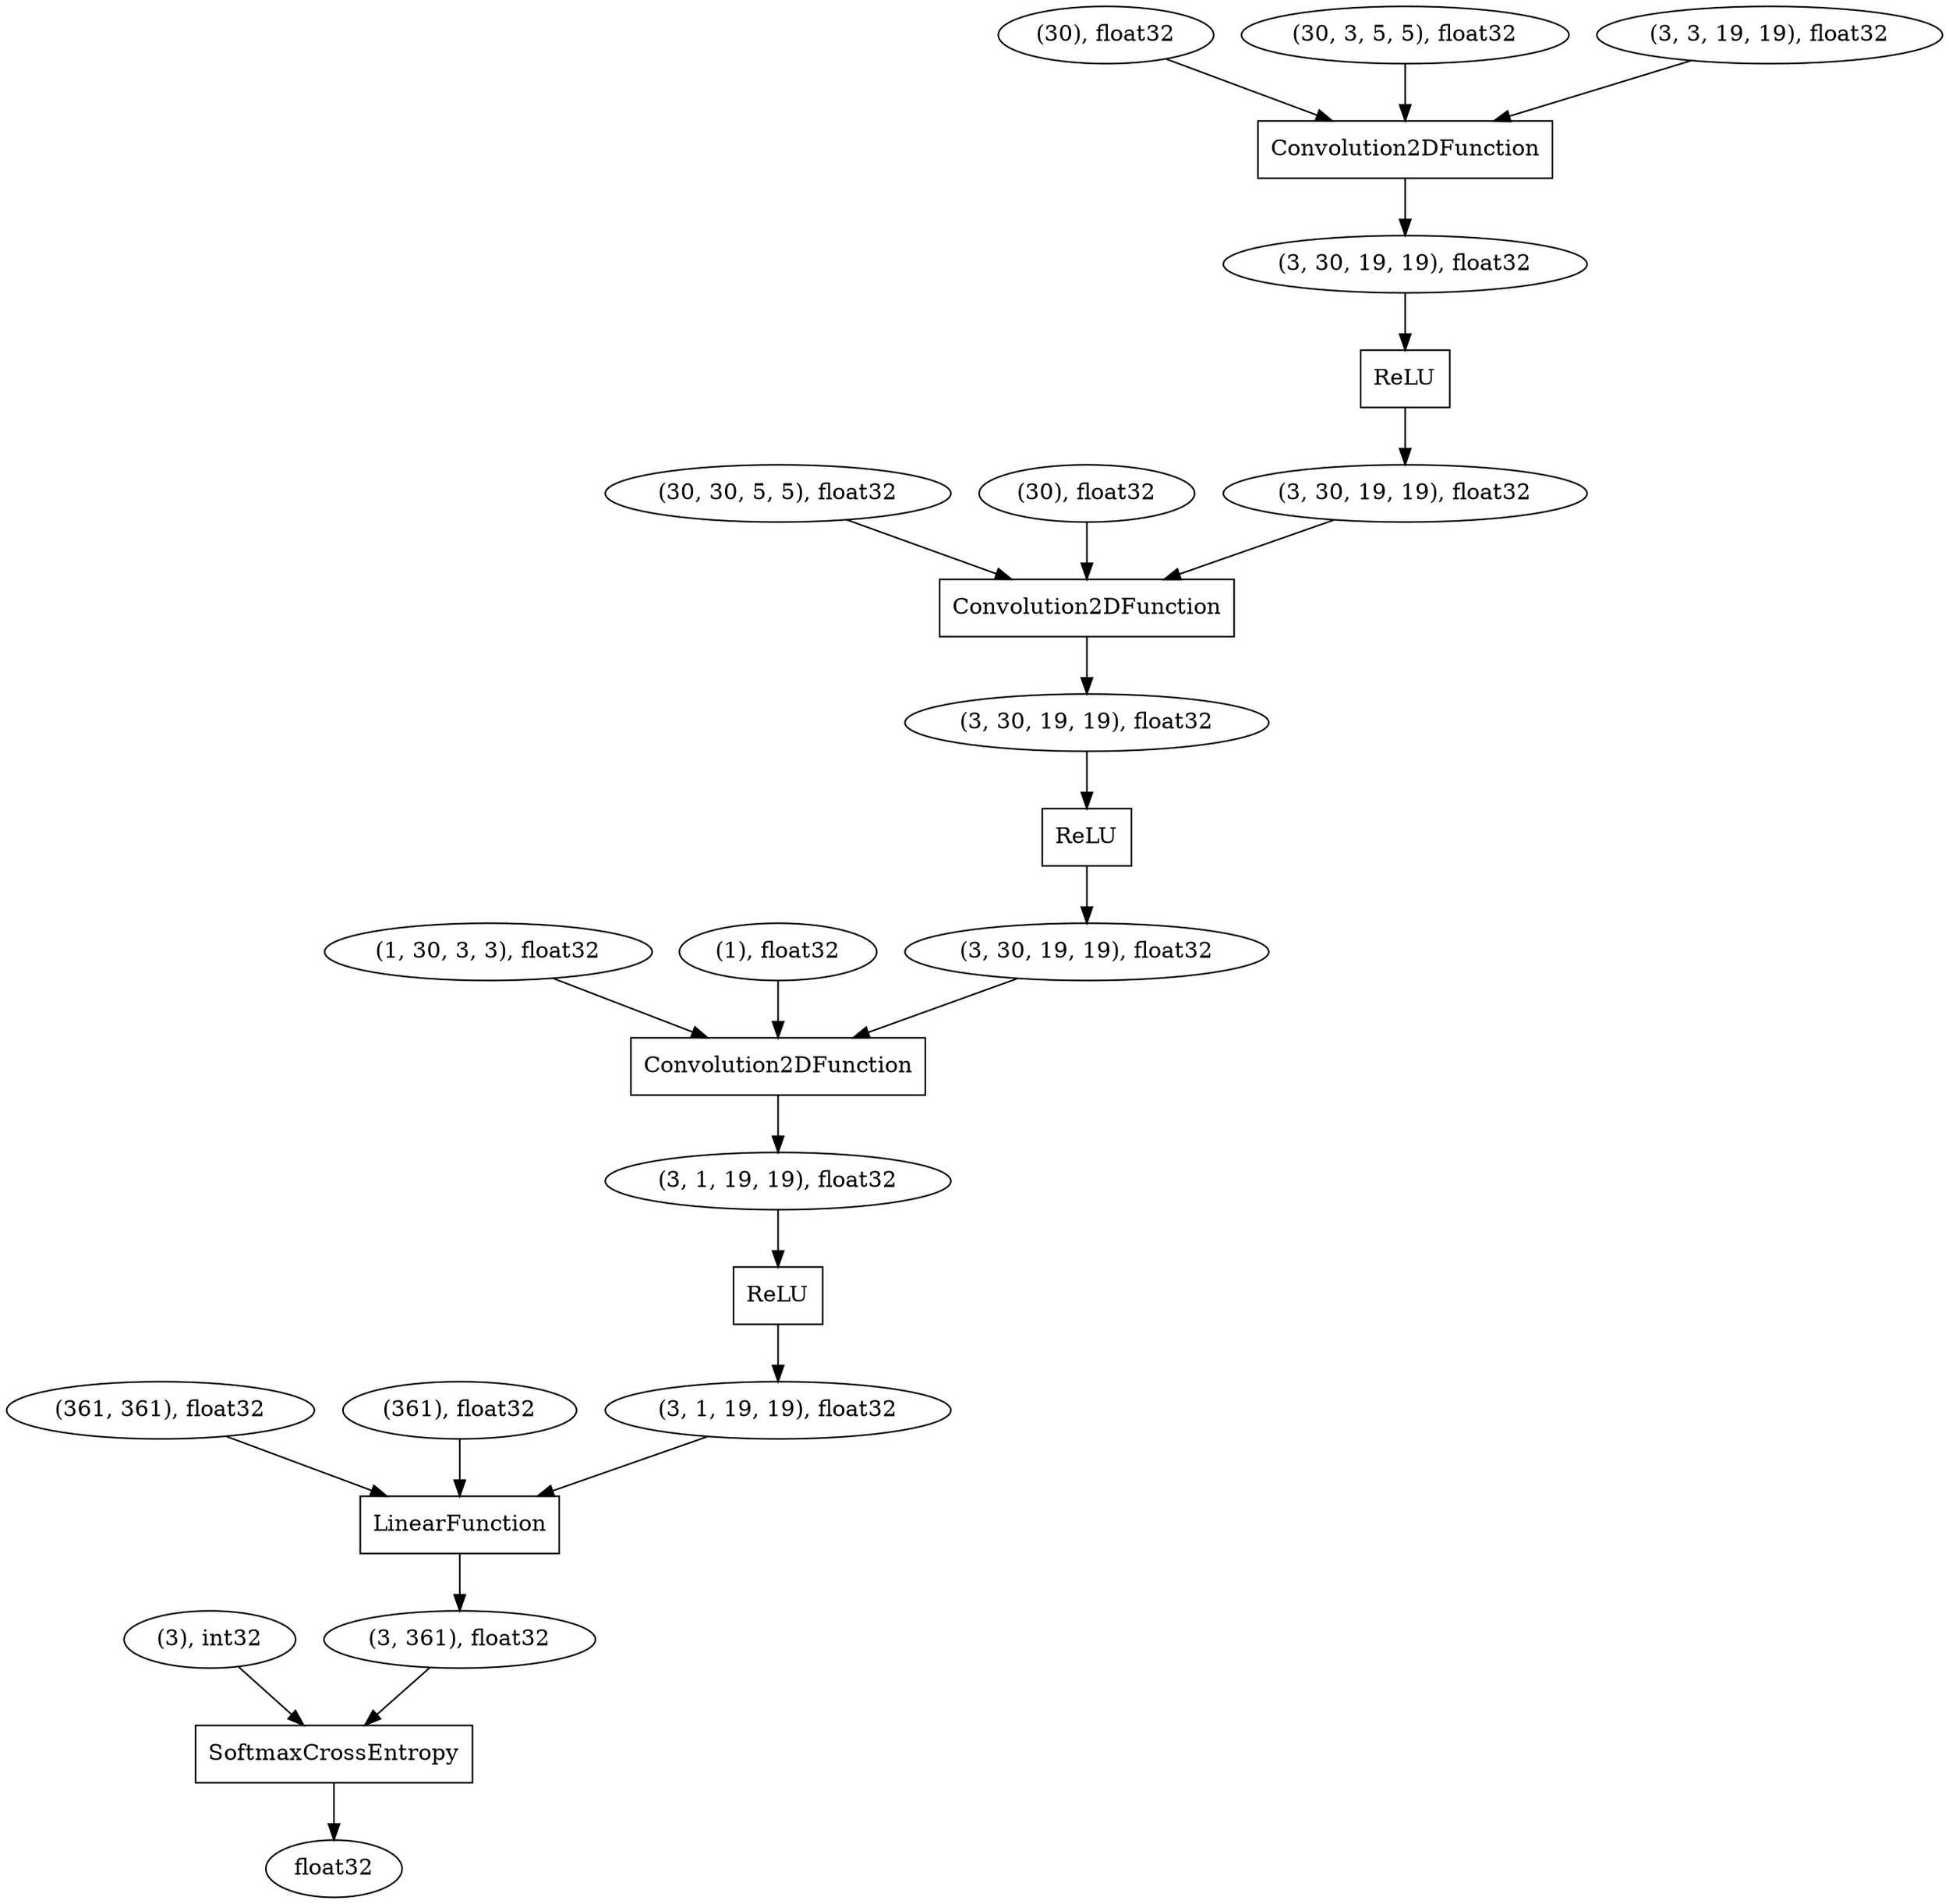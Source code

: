 digraph graphname{4359161936 [shape="box",label="ReLU"];4359162064 [shape="oval",label="(3, 30, 19, 19), float32"];4359162128 [shape="box",label="Convolution2DFunction"];4359162320 [shape="box",label="Convolution2DFunction"];4355986576 [shape="oval",label="(30), float32"];4355986512 [shape="oval",label="(30, 3, 5, 5), float32"];4359162384 [shape="oval",label="(3, 30, 19, 19), float32"];4359162448 [shape="oval",label="(3, 1, 19, 19), float32"];4359162640 [shape="oval",label="(3, 1, 19, 19), float32"];4355986064 [shape="oval",label="(361, 361), float32"];4359162576 [shape="box",label="ReLU"];4355986192 [shape="oval",label="(1, 30, 3, 3), float32"];4355986256 [shape="oval",label="(1), float32"];4355988624 [shape="oval",label="(3, 3, 19, 19), float32"];4359162832 [shape="oval",label="(3, 361), float32"];4359160656 [shape="oval",label="(3, 30, 19, 19), float32"];4359162896 [shape="oval",label="(3, 30, 19, 19), float32"];4359162960 [shape="oval",label="float32"];4359163024 [shape="box",label="SoftmaxCrossEntropy"];4359163088 [shape="box",label="ReLU"];4355986704 [shape="oval",label="(30, 30, 5, 5), float32"];4355986768 [shape="oval",label="(30), float32"];4359163280 [shape="box",label="Convolution2DFunction"];4355986896 [shape="oval",label="(361), float32"];4359163600 [shape="box",label="LinearFunction"];4359161808 [shape="oval",label="(3), int32"];4359163280 -> 4359162640;4355986512 -> 4359162128;4355986576 -> 4359162128;4359161936 -> 4359162064;4359162384 -> 4359163280;4355986064 -> 4359163600;4355986896 -> 4359163600;4359161808 -> 4359163024;4355986768 -> 4359162320;4359162320 -> 4359162896;4359162064 -> 4359162320;4359162640 -> 4359163088;4359163600 -> 4359162832;4355986256 -> 4359163280;4355986704 -> 4359162320;4359163088 -> 4359162448;4359162448 -> 4359163600;4359162128 -> 4359160656;4359160656 -> 4359161936;4359162576 -> 4359162384;4355988624 -> 4359162128;4359162896 -> 4359162576;4355986192 -> 4359163280;4359162832 -> 4359163024;4359163024 -> 4359162960;}